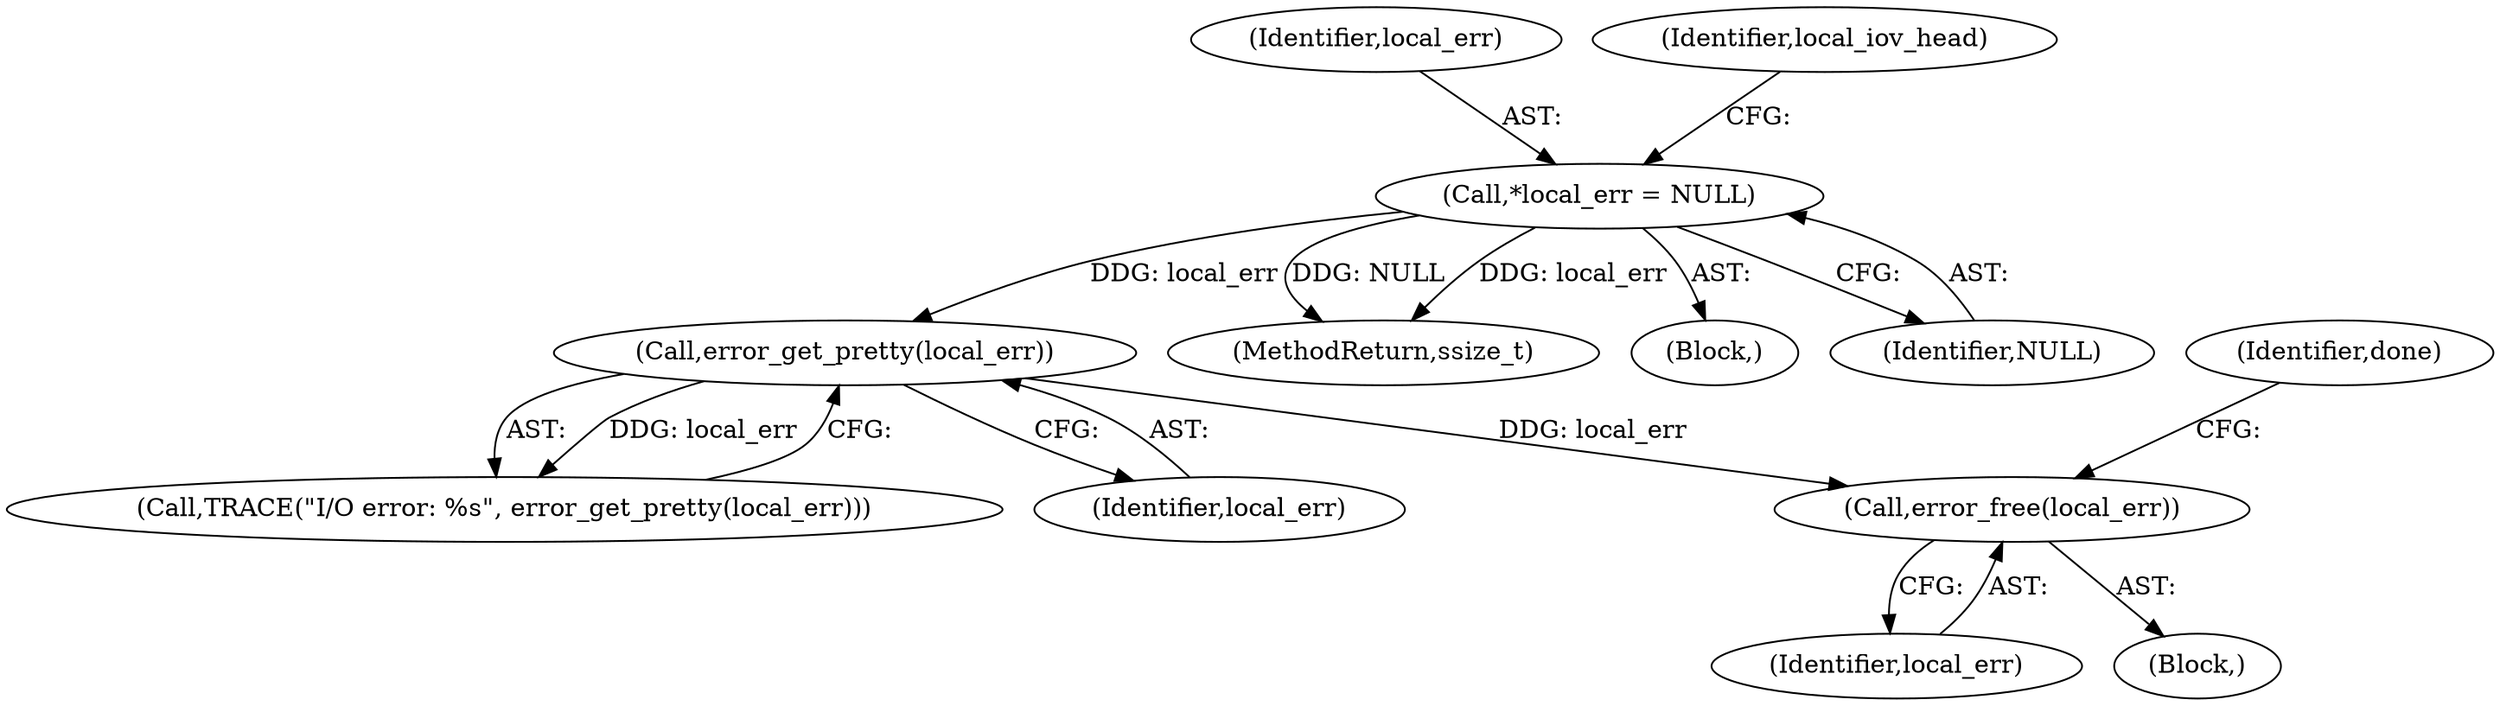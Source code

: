 digraph "0_qemu_ff82911cd3f69f028f2537825c9720ff78bc3f19_1@API" {
"1000212" [label="(Call,error_free(local_err))"];
"1000210" [label="(Call,error_get_pretty(local_err))"];
"1000116" [label="(Call,*local_err = NULL)"];
"1000116" [label="(Call,*local_err = NULL)"];
"1000236" [label="(MethodReturn,ssize_t)"];
"1000117" [label="(Identifier,local_err)"];
"1000213" [label="(Identifier,local_err)"];
"1000212" [label="(Call,error_free(local_err))"];
"1000208" [label="(Call,TRACE(\"I/O error: %s\", error_get_pretty(local_err)))"];
"1000121" [label="(Identifier,local_iov_head)"];
"1000110" [label="(Block,)"];
"1000211" [label="(Identifier,local_err)"];
"1000215" [label="(Identifier,done)"];
"1000207" [label="(Block,)"];
"1000118" [label="(Identifier,NULL)"];
"1000210" [label="(Call,error_get_pretty(local_err))"];
"1000212" -> "1000207"  [label="AST: "];
"1000212" -> "1000213"  [label="CFG: "];
"1000213" -> "1000212"  [label="AST: "];
"1000215" -> "1000212"  [label="CFG: "];
"1000210" -> "1000212"  [label="DDG: local_err"];
"1000210" -> "1000208"  [label="AST: "];
"1000210" -> "1000211"  [label="CFG: "];
"1000211" -> "1000210"  [label="AST: "];
"1000208" -> "1000210"  [label="CFG: "];
"1000210" -> "1000208"  [label="DDG: local_err"];
"1000116" -> "1000210"  [label="DDG: local_err"];
"1000116" -> "1000110"  [label="AST: "];
"1000116" -> "1000118"  [label="CFG: "];
"1000117" -> "1000116"  [label="AST: "];
"1000118" -> "1000116"  [label="AST: "];
"1000121" -> "1000116"  [label="CFG: "];
"1000116" -> "1000236"  [label="DDG: NULL"];
"1000116" -> "1000236"  [label="DDG: local_err"];
}
